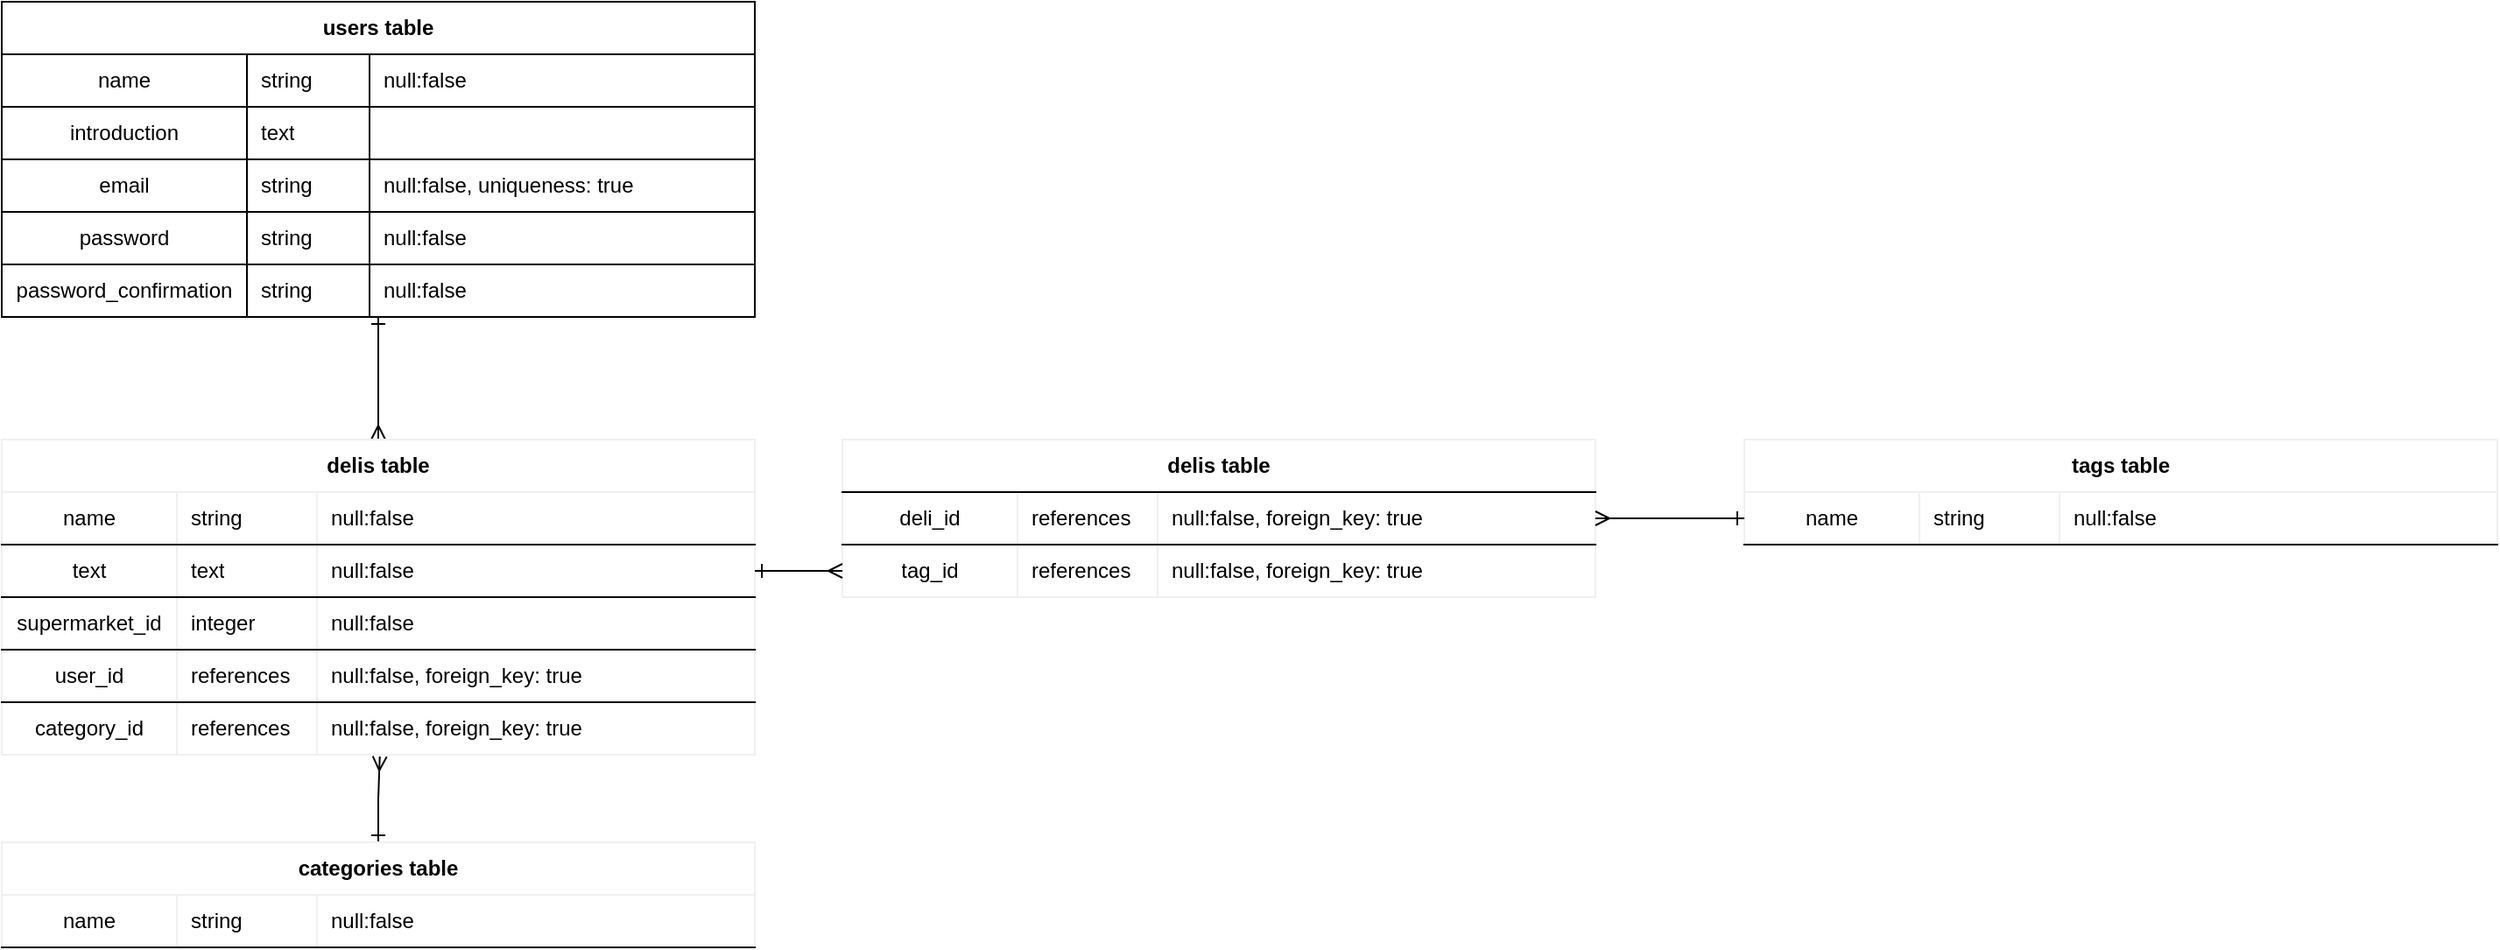 <mxfile>
    <diagram id="VJ1b42Wy7uKeuTuTUEiN" name="ページ1">
        <mxGraphModel dx="728" dy="680" grid="1" gridSize="10" guides="1" tooltips="1" connect="1" arrows="1" fold="1" page="1" pageScale="1" pageWidth="850" pageHeight="1100" math="0" shadow="0">
            <root>
                <mxCell id="0"/>
                <mxCell id="1" parent="0"/>
                <mxCell id="131" style="edgeStyle=orthogonalEdgeStyle;rounded=0;orthogonalLoop=1;jettySize=auto;html=1;entryX=0.5;entryY=0;entryDx=0;entryDy=0;startArrow=ERone;startFill=0;endArrow=ERmany;endFill=0;align=center;" edge="1" parent="1" source="15" target="42">
                    <mxGeometry relative="1" as="geometry"/>
                </mxCell>
                <mxCell id="15" value="users table" style="shape=table;html=1;whiteSpace=wrap;startSize=30;container=1;collapsible=0;childLayout=tableLayout;fixedRows=1;rowLines=0;fontStyle=1;align=center;" vertex="1" parent="1">
                    <mxGeometry x="280" y="70" width="430" height="180" as="geometry"/>
                </mxCell>
                <mxCell id="28" style="shape=partialRectangle;html=1;whiteSpace=wrap;collapsible=0;dropTarget=0;pointerEvents=0;fillColor=none;top=0;left=0;bottom=1;right=0;points=[[0,0.5],[1,0.5]];portConstraint=eastwest;" vertex="1" parent="15">
                    <mxGeometry y="30" width="430" height="30" as="geometry"/>
                </mxCell>
                <mxCell id="29" value="name" style="shape=partialRectangle;html=1;whiteSpace=wrap;connectable=0;fillColor=none;top=0;left=0;bottom=0;right=0;overflow=hidden;" vertex="1" parent="28">
                    <mxGeometry width="140" height="30" as="geometry"/>
                </mxCell>
                <mxCell id="30" value="string" style="shape=partialRectangle;html=1;whiteSpace=wrap;connectable=0;fillColor=none;top=0;left=0;bottom=0;right=0;align=left;spacingLeft=6;overflow=hidden;" vertex="1" parent="28">
                    <mxGeometry x="140" width="70" height="30" as="geometry"/>
                </mxCell>
                <mxCell id="31" value="null:false" style="shape=partialRectangle;html=1;whiteSpace=wrap;connectable=0;fillColor=none;top=0;left=0;bottom=0;right=0;align=left;spacingLeft=6;overflow=hidden;" vertex="1" parent="28">
                    <mxGeometry x="210" width="220" height="30" as="geometry"/>
                </mxCell>
                <mxCell id="16" value="" style="shape=partialRectangle;html=1;whiteSpace=wrap;collapsible=0;dropTarget=0;pointerEvents=0;fillColor=none;top=0;left=0;bottom=1;right=0;points=[[0,0.5],[1,0.5]];portConstraint=eastwest;" vertex="1" parent="15">
                    <mxGeometry y="60" width="430" height="30" as="geometry"/>
                </mxCell>
                <mxCell id="17" value="introduction" style="shape=partialRectangle;html=1;whiteSpace=wrap;connectable=0;fillColor=none;top=0;left=0;bottom=0;right=0;overflow=hidden;" vertex="1" parent="16">
                    <mxGeometry width="140" height="30" as="geometry"/>
                </mxCell>
                <mxCell id="18" value="text" style="shape=partialRectangle;html=1;whiteSpace=wrap;connectable=0;fillColor=none;top=0;left=0;bottom=0;right=0;align=left;spacingLeft=6;overflow=hidden;" vertex="1" parent="16">
                    <mxGeometry x="140" width="70" height="30" as="geometry"/>
                </mxCell>
                <mxCell id="32" style="shape=partialRectangle;html=1;whiteSpace=wrap;connectable=0;fillColor=none;top=0;left=0;bottom=0;right=0;align=left;spacingLeft=6;overflow=hidden;" vertex="1" parent="16">
                    <mxGeometry x="210" width="220" height="30" as="geometry"/>
                </mxCell>
                <mxCell id="19" value="" style="shape=partialRectangle;html=1;whiteSpace=wrap;collapsible=0;dropTarget=0;pointerEvents=0;fillColor=none;top=0;left=0;bottom=0;right=0;points=[[0,0.5],[1,0.5]];portConstraint=eastwest;" vertex="1" parent="15">
                    <mxGeometry y="90" width="430" height="30" as="geometry"/>
                </mxCell>
                <mxCell id="20" value="email" style="shape=partialRectangle;html=1;whiteSpace=wrap;connectable=0;fillColor=none;top=0;left=0;bottom=0;right=0;overflow=hidden;strokeColor=none;" vertex="1" parent="19">
                    <mxGeometry width="140" height="30" as="geometry"/>
                </mxCell>
                <mxCell id="21" value="string" style="shape=partialRectangle;html=1;whiteSpace=wrap;connectable=0;fillColor=none;top=0;left=0;bottom=0;right=0;align=left;spacingLeft=6;overflow=hidden;" vertex="1" parent="19">
                    <mxGeometry x="140" width="70" height="30" as="geometry"/>
                </mxCell>
                <mxCell id="33" value="null:false, uniqueness: true" style="shape=partialRectangle;html=1;whiteSpace=wrap;connectable=0;fillColor=none;top=0;left=0;bottom=0;right=0;align=left;spacingLeft=6;overflow=hidden;" vertex="1" parent="19">
                    <mxGeometry x="210" width="220" height="30" as="geometry"/>
                </mxCell>
                <mxCell id="34" style="shape=partialRectangle;html=1;whiteSpace=wrap;collapsible=0;dropTarget=0;pointerEvents=0;fillColor=none;top=1;left=0;bottom=0;right=0;points=[[0,0.5],[1,0.5]];portConstraint=eastwest;perimeterSpacing=1;" vertex="1" parent="15">
                    <mxGeometry y="120" width="430" height="30" as="geometry"/>
                </mxCell>
                <mxCell id="35" value="password" style="shape=partialRectangle;html=1;whiteSpace=wrap;connectable=0;fillColor=none;top=1;left=0;bottom=0;right=0;overflow=hidden;strokeColor=none;" vertex="1" parent="34">
                    <mxGeometry width="140" height="30" as="geometry"/>
                </mxCell>
                <mxCell id="36" value="string" style="shape=partialRectangle;html=1;whiteSpace=wrap;connectable=0;fillColor=none;top=1;left=0;bottom=0;right=0;align=left;spacingLeft=6;overflow=hidden;" vertex="1" parent="34">
                    <mxGeometry x="140" width="70" height="30" as="geometry"/>
                </mxCell>
                <mxCell id="37" value="null:false" style="shape=partialRectangle;html=1;whiteSpace=wrap;connectable=0;fillColor=none;top=1;left=0;bottom=0;right=0;align=left;spacingLeft=6;overflow=hidden;verticalAlign=middle;labelBorderColor=none;" vertex="1" parent="34">
                    <mxGeometry x="210" width="220" height="30" as="geometry"/>
                </mxCell>
                <mxCell id="38" style="shape=partialRectangle;html=1;whiteSpace=wrap;collapsible=0;dropTarget=0;pointerEvents=0;fillColor=none;top=1;left=0;bottom=0;right=0;points=[[0,0.5],[1,0.5]];portConstraint=eastwest;perimeterSpacing=1;" vertex="1" parent="15">
                    <mxGeometry y="150" width="430" height="30" as="geometry"/>
                </mxCell>
                <mxCell id="39" value="password_confirmation" style="shape=partialRectangle;html=1;whiteSpace=wrap;connectable=0;fillColor=none;top=1;left=0;bottom=0;right=0;overflow=hidden;strokeColor=none;" vertex="1" parent="38">
                    <mxGeometry width="140" height="30" as="geometry"/>
                </mxCell>
                <mxCell id="40" value="string" style="shape=partialRectangle;html=1;whiteSpace=wrap;connectable=0;fillColor=none;top=1;left=0;bottom=0;right=0;align=left;spacingLeft=6;overflow=hidden;" vertex="1" parent="38">
                    <mxGeometry x="140" width="70" height="30" as="geometry"/>
                </mxCell>
                <mxCell id="41" value="null:false" style="shape=partialRectangle;html=1;whiteSpace=wrap;connectable=0;fillColor=none;top=1;left=0;bottom=0;right=0;align=left;spacingLeft=6;overflow=hidden;verticalAlign=middle;labelBorderColor=none;" vertex="1" parent="38">
                    <mxGeometry x="210" width="220" height="30" as="geometry"/>
                </mxCell>
                <mxCell id="42" value="delis table" style="shape=table;html=1;whiteSpace=wrap;startSize=30;container=1;collapsible=0;childLayout=tableLayout;fixedRows=1;rowLines=0;fontStyle=1;align=center;strokeColor=#f0f0f0;" vertex="1" parent="1">
                    <mxGeometry x="280" y="320" width="430" height="180" as="geometry"/>
                </mxCell>
                <mxCell id="43" value="" style="shape=partialRectangle;html=1;whiteSpace=wrap;collapsible=0;dropTarget=0;pointerEvents=0;fillColor=none;top=0;left=0;bottom=1;right=0;points=[[0,0.5],[1,0.5]];portConstraint=eastwest;" vertex="1" parent="42">
                    <mxGeometry y="30" width="430" height="30" as="geometry"/>
                </mxCell>
                <mxCell id="44" value="name" style="shape=partialRectangle;html=1;whiteSpace=wrap;connectable=0;fillColor=none;top=0;left=0;bottom=0;right=0;overflow=hidden;" vertex="1" parent="43">
                    <mxGeometry width="100" height="30" as="geometry"/>
                </mxCell>
                <mxCell id="45" value="string" style="shape=partialRectangle;html=1;whiteSpace=wrap;connectable=0;fillColor=none;top=0;left=0;bottom=0;right=0;align=left;spacingLeft=6;overflow=hidden;" vertex="1" parent="43">
                    <mxGeometry x="100" width="80" height="30" as="geometry"/>
                </mxCell>
                <mxCell id="52" value="null:false" style="shape=partialRectangle;html=1;whiteSpace=wrap;connectable=0;fillColor=none;top=0;left=0;bottom=0;right=0;align=left;spacingLeft=6;overflow=hidden;" vertex="1" parent="43">
                    <mxGeometry x="180" width="250" height="30" as="geometry"/>
                </mxCell>
                <mxCell id="46" value="" style="shape=partialRectangle;html=1;whiteSpace=wrap;collapsible=0;dropTarget=0;pointerEvents=0;fillColor=none;top=0;left=0;bottom=0;right=0;points=[[0,0.5],[1,0.5]];portConstraint=eastwest;" vertex="1" parent="42">
                    <mxGeometry y="60" width="430" height="30" as="geometry"/>
                </mxCell>
                <mxCell id="47" value="text" style="shape=partialRectangle;html=1;whiteSpace=wrap;connectable=0;fillColor=none;top=0;left=0;bottom=0;right=0;overflow=hidden;" vertex="1" parent="46">
                    <mxGeometry width="100" height="30" as="geometry"/>
                </mxCell>
                <mxCell id="48" value="text" style="shape=partialRectangle;html=1;whiteSpace=wrap;connectable=0;fillColor=none;top=0;left=0;bottom=0;right=0;align=left;spacingLeft=6;overflow=hidden;" vertex="1" parent="46">
                    <mxGeometry x="100" width="80" height="30" as="geometry"/>
                </mxCell>
                <mxCell id="53" value="null:false" style="shape=partialRectangle;html=1;whiteSpace=wrap;connectable=0;fillColor=none;top=0;left=0;bottom=0;right=0;align=left;spacingLeft=6;overflow=hidden;" vertex="1" parent="46">
                    <mxGeometry x="180" width="250" height="30" as="geometry"/>
                </mxCell>
                <mxCell id="49" value="" style="shape=partialRectangle;html=1;whiteSpace=wrap;collapsible=0;dropTarget=0;pointerEvents=0;fillColor=none;top=0;left=0;bottom=0;right=0;points=[[0,0.5],[1,0.5]];portConstraint=eastwest;" vertex="1" parent="42">
                    <mxGeometry y="90" width="430" height="30" as="geometry"/>
                </mxCell>
                <mxCell id="50" value="supermarket_id" style="shape=partialRectangle;html=1;whiteSpace=wrap;connectable=0;fillColor=none;top=1;left=0;bottom=0;right=0;overflow=hidden;" vertex="1" parent="49">
                    <mxGeometry width="100" height="30" as="geometry"/>
                </mxCell>
                <mxCell id="51" value="integer" style="shape=partialRectangle;html=1;whiteSpace=wrap;connectable=0;fillColor=none;top=1;left=0;bottom=0;right=0;align=left;spacingLeft=6;overflow=hidden;" vertex="1" parent="49">
                    <mxGeometry x="100" width="80" height="30" as="geometry"/>
                </mxCell>
                <mxCell id="54" value="null:false" style="shape=partialRectangle;html=1;whiteSpace=wrap;connectable=0;fillColor=none;top=1;left=0;bottom=0;right=0;align=left;spacingLeft=6;overflow=hidden;" vertex="1" parent="49">
                    <mxGeometry x="180" width="250" height="30" as="geometry"/>
                </mxCell>
                <mxCell id="55" style="shape=partialRectangle;html=1;whiteSpace=wrap;collapsible=0;dropTarget=0;pointerEvents=0;fillColor=none;top=0;left=0;bottom=0;right=0;points=[[0,0.5],[1,0.5]];portConstraint=eastwest;" vertex="1" parent="42">
                    <mxGeometry y="120" width="430" height="30" as="geometry"/>
                </mxCell>
                <mxCell id="56" value="user_id" style="shape=partialRectangle;html=1;whiteSpace=wrap;connectable=0;fillColor=none;top=1;left=0;bottom=1;right=0;overflow=hidden;" vertex="1" parent="55">
                    <mxGeometry width="100" height="30" as="geometry"/>
                </mxCell>
                <mxCell id="57" value="references" style="shape=partialRectangle;html=1;whiteSpace=wrap;connectable=0;fillColor=none;top=1;left=0;bottom=1;right=0;align=left;spacingLeft=6;overflow=hidden;" vertex="1" parent="55">
                    <mxGeometry x="100" width="80" height="30" as="geometry"/>
                </mxCell>
                <mxCell id="58" value="null:false, foreign_key: true" style="shape=partialRectangle;html=1;whiteSpace=wrap;connectable=0;fillColor=none;top=1;left=0;bottom=1;right=0;align=left;spacingLeft=6;overflow=hidden;" vertex="1" parent="55">
                    <mxGeometry x="180" width="250" height="30" as="geometry"/>
                </mxCell>
                <mxCell id="59" style="shape=partialRectangle;html=1;whiteSpace=wrap;collapsible=0;dropTarget=0;pointerEvents=0;fillColor=none;top=0;left=0;bottom=0;right=0;points=[[0,0.5],[1,0.5]];portConstraint=eastwest;" vertex="1" parent="42">
                    <mxGeometry y="150" width="430" height="30" as="geometry"/>
                </mxCell>
                <mxCell id="60" value="category_id" style="shape=partialRectangle;html=1;whiteSpace=wrap;connectable=0;fillColor=none;top=0;left=0;bottom=0;right=0;overflow=hidden;" vertex="1" parent="59">
                    <mxGeometry width="100" height="30" as="geometry"/>
                </mxCell>
                <mxCell id="61" value="references" style="shape=partialRectangle;html=1;whiteSpace=wrap;connectable=0;fillColor=none;top=0;left=0;bottom=0;right=0;align=left;spacingLeft=6;overflow=hidden;" vertex="1" parent="59">
                    <mxGeometry x="100" width="80" height="30" as="geometry"/>
                </mxCell>
                <mxCell id="62" value="null:false, foreign_key: true" style="shape=partialRectangle;html=1;whiteSpace=wrap;connectable=0;fillColor=none;top=0;left=0;bottom=0;right=0;align=left;spacingLeft=6;overflow=hidden;" vertex="1" parent="59">
                    <mxGeometry x="180" width="250" height="30" as="geometry"/>
                </mxCell>
                <mxCell id="132" style="edgeStyle=orthogonalEdgeStyle;rounded=0;orthogonalLoop=1;jettySize=auto;html=1;exitX=0.5;exitY=0;exitDx=0;exitDy=0;startArrow=ERone;startFill=0;endArrow=ERmany;endFill=0;align=center;entryX=0.502;entryY=1.033;entryDx=0;entryDy=0;entryPerimeter=0;" edge="1" parent="1" source="73" target="59">
                    <mxGeometry relative="1" as="geometry">
                        <mxPoint x="495" y="510" as="targetPoint"/>
                    </mxGeometry>
                </mxCell>
                <mxCell id="73" value="categories table" style="shape=table;html=1;whiteSpace=wrap;startSize=30;container=1;collapsible=0;childLayout=tableLayout;fixedRows=1;rowLines=0;fontStyle=1;align=center;strokeColor=#f0f0f0;" vertex="1" parent="1">
                    <mxGeometry x="280" y="550" width="430" height="60" as="geometry"/>
                </mxCell>
                <mxCell id="74" value="" style="shape=partialRectangle;html=1;whiteSpace=wrap;collapsible=0;dropTarget=0;pointerEvents=0;fillColor=none;top=0;left=0;bottom=1;right=0;points=[[0,0.5],[1,0.5]];portConstraint=eastwest;" vertex="1" parent="73">
                    <mxGeometry y="30" width="430" height="30" as="geometry"/>
                </mxCell>
                <mxCell id="75" value="name" style="shape=partialRectangle;html=1;whiteSpace=wrap;connectable=0;fillColor=none;top=0;left=0;bottom=0;right=0;overflow=hidden;" vertex="1" parent="74">
                    <mxGeometry width="100" height="30" as="geometry"/>
                </mxCell>
                <mxCell id="76" value="string" style="shape=partialRectangle;html=1;whiteSpace=wrap;connectable=0;fillColor=none;top=0;left=0;bottom=0;right=0;align=left;spacingLeft=6;overflow=hidden;" vertex="1" parent="74">
                    <mxGeometry x="100" width="80" height="30" as="geometry"/>
                </mxCell>
                <mxCell id="77" value="null:false" style="shape=partialRectangle;html=1;whiteSpace=wrap;connectable=0;fillColor=none;top=0;left=0;bottom=0;right=0;align=left;spacingLeft=6;overflow=hidden;" vertex="1" parent="74">
                    <mxGeometry x="180" width="250" height="30" as="geometry"/>
                </mxCell>
                <mxCell id="98" value="delis table" style="shape=table;html=1;whiteSpace=wrap;startSize=30;container=1;collapsible=0;childLayout=tableLayout;fixedRows=1;rowLines=0;fontStyle=1;align=center;strokeColor=#f0f0f0;" vertex="1" parent="1">
                    <mxGeometry x="760" y="320" width="430" height="90" as="geometry"/>
                </mxCell>
                <mxCell id="111" style="shape=partialRectangle;html=1;whiteSpace=wrap;collapsible=0;dropTarget=0;pointerEvents=0;fillColor=none;top=0;left=0;bottom=0;right=0;points=[[0,0.5],[1,0.5]];portConstraint=eastwest;" vertex="1" parent="98">
                    <mxGeometry y="30" width="430" height="30" as="geometry"/>
                </mxCell>
                <mxCell id="112" value="deli_id" style="shape=partialRectangle;html=1;whiteSpace=wrap;connectable=0;fillColor=none;top=1;left=0;bottom=1;right=0;overflow=hidden;" vertex="1" parent="111">
                    <mxGeometry width="100" height="30" as="geometry"/>
                </mxCell>
                <mxCell id="113" value="references" style="shape=partialRectangle;html=1;whiteSpace=wrap;connectable=0;fillColor=none;top=1;left=0;bottom=1;right=0;align=left;spacingLeft=6;overflow=hidden;" vertex="1" parent="111">
                    <mxGeometry x="100" width="80" height="30" as="geometry"/>
                </mxCell>
                <mxCell id="114" value="null:false, foreign_key: true" style="shape=partialRectangle;html=1;whiteSpace=wrap;connectable=0;fillColor=none;top=1;left=0;bottom=1;right=0;align=left;spacingLeft=6;overflow=hidden;" vertex="1" parent="111">
                    <mxGeometry x="180" width="250" height="30" as="geometry"/>
                </mxCell>
                <mxCell id="115" style="shape=partialRectangle;html=1;whiteSpace=wrap;collapsible=0;dropTarget=0;pointerEvents=0;fillColor=none;top=0;left=0;bottom=0;right=0;points=[[0,0.5],[1,0.5]];portConstraint=eastwest;" vertex="1" parent="98">
                    <mxGeometry y="60" width="430" height="30" as="geometry"/>
                </mxCell>
                <mxCell id="116" value="tag_id" style="shape=partialRectangle;html=1;whiteSpace=wrap;connectable=0;fillColor=none;top=0;left=0;bottom=0;right=0;overflow=hidden;" vertex="1" parent="115">
                    <mxGeometry width="100" height="30" as="geometry"/>
                </mxCell>
                <mxCell id="117" value="references" style="shape=partialRectangle;html=1;whiteSpace=wrap;connectable=0;fillColor=none;top=0;left=0;bottom=0;right=0;align=left;spacingLeft=6;overflow=hidden;" vertex="1" parent="115">
                    <mxGeometry x="100" width="80" height="30" as="geometry"/>
                </mxCell>
                <mxCell id="118" value="null:false, foreign_key: true" style="shape=partialRectangle;html=1;whiteSpace=wrap;connectable=0;fillColor=none;top=0;left=0;bottom=0;right=0;align=left;spacingLeft=6;overflow=hidden;" vertex="1" parent="115">
                    <mxGeometry x="180" width="250" height="30" as="geometry"/>
                </mxCell>
                <mxCell id="119" value="tags table" style="shape=table;html=1;whiteSpace=wrap;startSize=30;container=1;collapsible=0;childLayout=tableLayout;fixedRows=1;rowLines=0;fontStyle=1;align=center;strokeColor=#f0f0f0;" vertex="1" parent="1">
                    <mxGeometry x="1275" y="320" width="430" height="60" as="geometry"/>
                </mxCell>
                <mxCell id="120" value="" style="shape=partialRectangle;html=1;whiteSpace=wrap;collapsible=0;dropTarget=0;pointerEvents=0;fillColor=none;top=0;left=0;bottom=1;right=0;points=[[0,0.5],[1,0.5]];portConstraint=eastwest;" vertex="1" parent="119">
                    <mxGeometry y="30" width="430" height="30" as="geometry"/>
                </mxCell>
                <mxCell id="121" value="name" style="shape=partialRectangle;html=1;whiteSpace=wrap;connectable=0;fillColor=none;top=0;left=0;bottom=0;right=0;overflow=hidden;" vertex="1" parent="120">
                    <mxGeometry width="100" height="30" as="geometry"/>
                </mxCell>
                <mxCell id="122" value="string" style="shape=partialRectangle;html=1;whiteSpace=wrap;connectable=0;fillColor=none;top=0;left=0;bottom=0;right=0;align=left;spacingLeft=6;overflow=hidden;" vertex="1" parent="120">
                    <mxGeometry x="100" width="80" height="30" as="geometry"/>
                </mxCell>
                <mxCell id="123" value="null:false" style="shape=partialRectangle;html=1;whiteSpace=wrap;connectable=0;fillColor=none;top=0;left=0;bottom=0;right=0;align=left;spacingLeft=6;overflow=hidden;" vertex="1" parent="120">
                    <mxGeometry x="180" width="250" height="30" as="geometry"/>
                </mxCell>
                <mxCell id="133" style="edgeStyle=orthogonalEdgeStyle;rounded=0;orthogonalLoop=1;jettySize=auto;html=1;exitX=1;exitY=0.5;exitDx=0;exitDy=0;entryX=0;entryY=0.5;entryDx=0;entryDy=0;startArrow=ERone;startFill=0;endArrow=ERmany;endFill=0;align=center;" edge="1" parent="1" source="46" target="115">
                    <mxGeometry relative="1" as="geometry"/>
                </mxCell>
                <mxCell id="134" style="edgeStyle=orthogonalEdgeStyle;rounded=0;orthogonalLoop=1;jettySize=auto;html=1;exitX=0;exitY=0.5;exitDx=0;exitDy=0;entryX=1;entryY=0.5;entryDx=0;entryDy=0;startArrow=ERone;startFill=0;endArrow=ERmany;endFill=0;align=center;" edge="1" parent="1" source="120" target="111">
                    <mxGeometry relative="1" as="geometry"/>
                </mxCell>
            </root>
        </mxGraphModel>
    </diagram>
</mxfile>